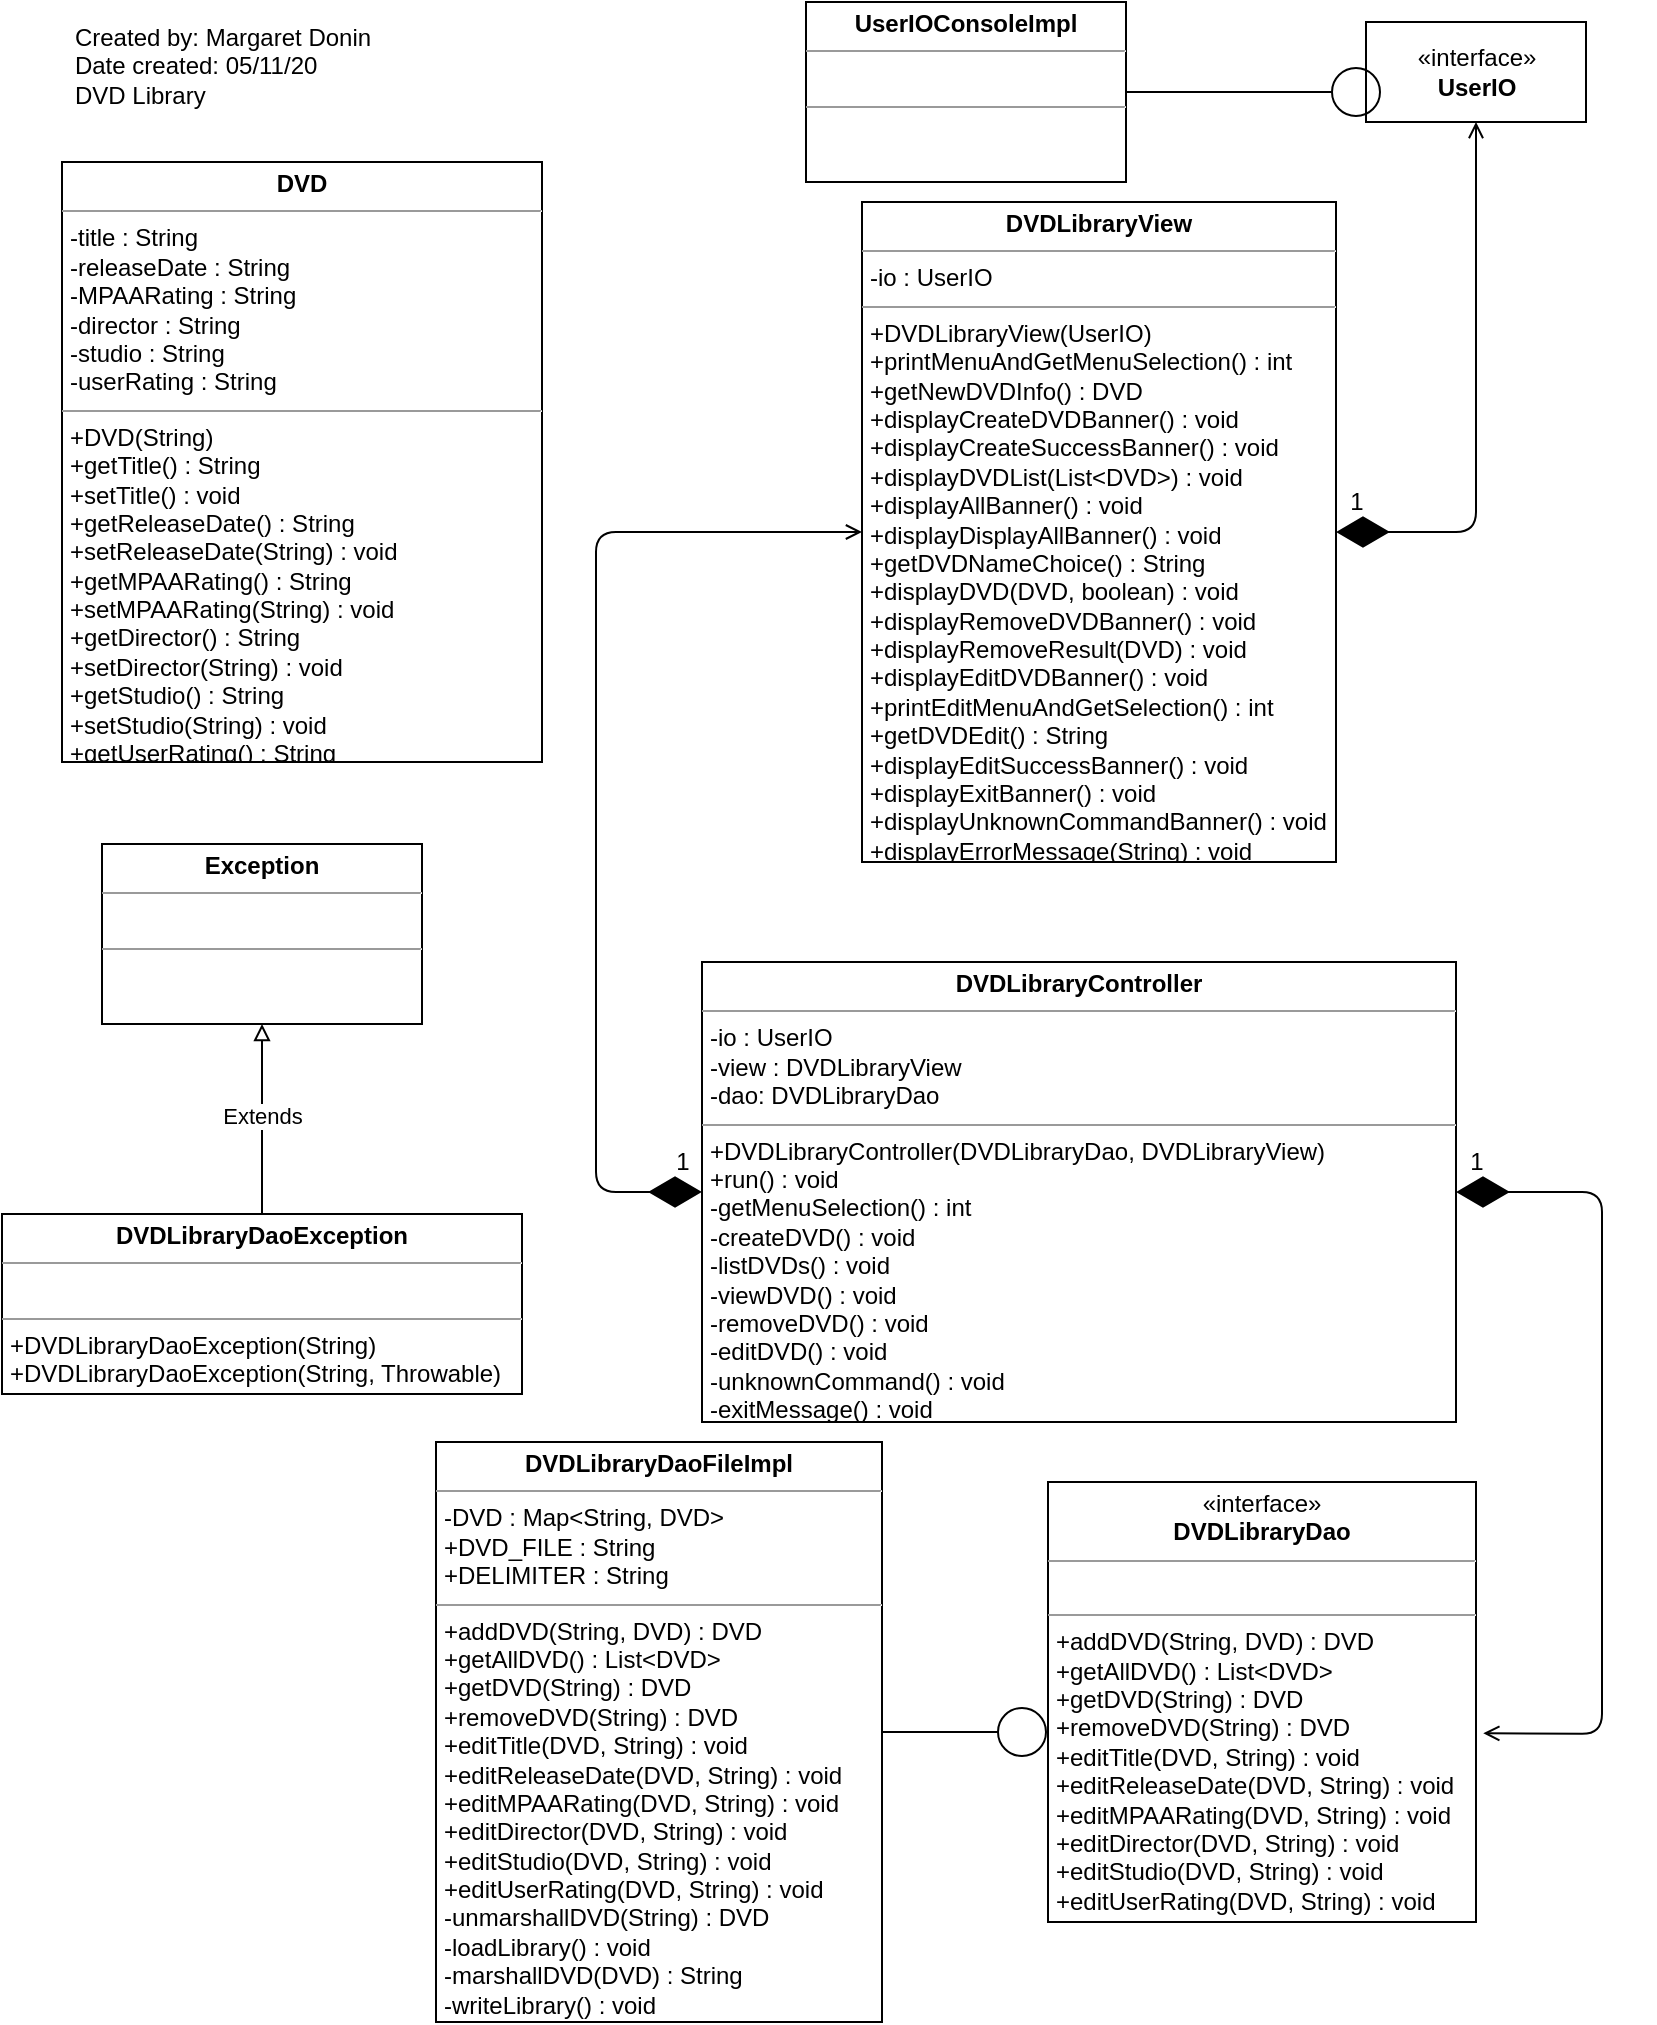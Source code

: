 <mxfile version="13.0.3" type="device"><diagram id="BS8hSLhExf0itgSTO6FR" name="Page-1"><mxGraphModel dx="1242" dy="506" grid="1" gridSize="10" guides="1" tooltips="1" connect="1" arrows="1" fold="1" page="1" pageScale="1" pageWidth="850" pageHeight="1100" background="none" math="0" shadow="0"><root><mxCell id="0"/><mxCell id="1" parent="0"/><mxCell id="VJrpj4oBE-SIG2pBhJ8T-8" value="&lt;p style=&quot;margin: 0px ; margin-top: 4px ; text-align: center&quot;&gt;&lt;b&gt;UserIOConsoleImpl&lt;/b&gt;&lt;/p&gt;&lt;hr size=&quot;1&quot;&gt;&lt;p style=&quot;margin: 0px ; margin-left: 4px&quot;&gt;&lt;br&gt;&lt;/p&gt;&lt;hr size=&quot;1&quot;&gt;&lt;p style=&quot;margin: 0px ; margin-left: 4px&quot;&gt;&lt;br&gt;&lt;/p&gt;" style="verticalAlign=top;align=left;overflow=fill;fontSize=12;fontFamily=Helvetica;html=1;" parent="1" vertex="1"><mxGeometry x="425" y="50" width="160" height="90" as="geometry"/></mxCell><mxCell id="VJrpj4oBE-SIG2pBhJ8T-9" value="«interface»&lt;br&gt;&lt;b&gt;UserIO&lt;/b&gt;" style="html=1;" parent="1" vertex="1"><mxGeometry x="705" y="60" width="110" height="50" as="geometry"/></mxCell><mxCell id="VJrpj4oBE-SIG2pBhJ8T-14" value="&lt;p style=&quot;margin: 4px 0px 0px ; text-align: center&quot;&gt;&lt;b&gt;DVDLibraryView&lt;/b&gt;&lt;/p&gt;&lt;hr size=&quot;1&quot;&gt;&lt;p style=&quot;margin: 0px 0px 0px 4px&quot;&gt;-io : UserIO&lt;/p&gt;&lt;hr size=&quot;1&quot;&gt;&lt;p style=&quot;margin: 0px 0px 0px 4px&quot;&gt;+DVDLibraryView(UserIO)&lt;/p&gt;&lt;p style=&quot;margin: 0px 0px 0px 4px&quot;&gt;+printMenuAndGetMenuSelection() : int&lt;/p&gt;&lt;p style=&quot;margin: 0px 0px 0px 4px&quot;&gt;+getNewDVDInfo() : DVD&lt;/p&gt;&lt;p style=&quot;margin: 0px 0px 0px 4px&quot;&gt;+displayCreateDVDBanner() : void&lt;/p&gt;&lt;p style=&quot;margin: 0px 0px 0px 4px&quot;&gt;+displayCreateSuccessBanner() : void&lt;/p&gt;&lt;p style=&quot;margin: 0px 0px 0px 4px&quot;&gt;+displayDVDList(List&amp;lt;DVD&amp;gt;) : void&lt;/p&gt;&lt;p style=&quot;margin: 0px 0px 0px 4px&quot;&gt;+displayAllBanner() : void&lt;/p&gt;&lt;p style=&quot;margin: 0px 0px 0px 4px&quot;&gt;+displayDisplayAllBanner() : void&lt;/p&gt;&lt;p style=&quot;margin: 0px 0px 0px 4px&quot;&gt;+getDVDNameChoice() : String&lt;/p&gt;&lt;p style=&quot;margin: 0px 0px 0px 4px&quot;&gt;+displayDVD(DVD, boolean) : void&lt;/p&gt;&lt;p style=&quot;margin: 0px 0px 0px 4px&quot;&gt;+displayRemoveDVDBanner() : void&lt;/p&gt;&lt;p style=&quot;margin: 0px 0px 0px 4px&quot;&gt;+displayRemoveResult(DVD) : void&lt;/p&gt;&lt;p style=&quot;margin: 0px 0px 0px 4px&quot;&gt;+displayEditDVDBanner() : void&lt;/p&gt;&lt;p style=&quot;margin: 0px 0px 0px 4px&quot;&gt;+printEditMenuAndGetSelection() : int&lt;/p&gt;&lt;p style=&quot;margin: 0px 0px 0px 4px&quot;&gt;+getDVDEdit() : String&lt;/p&gt;&lt;p style=&quot;margin: 0px 0px 0px 4px&quot;&gt;+displayEditSuccessBanner() : void&lt;br&gt;&lt;/p&gt;&lt;p style=&quot;margin: 0px 0px 0px 4px&quot;&gt;+displayExitBanner() : void&lt;/p&gt;&lt;p style=&quot;margin: 0px 0px 0px 4px&quot;&gt;+displayUnknownCommandBanner() : void&lt;/p&gt;&lt;p style=&quot;margin: 0px 0px 0px 4px&quot;&gt;+displayErrorMessage(String) : void&lt;/p&gt;" style="verticalAlign=top;align=left;overflow=fill;fontSize=12;fontFamily=Helvetica;html=1;" parent="1" vertex="1"><mxGeometry x="453" y="150" width="237" height="330" as="geometry"/></mxCell><mxCell id="VJrpj4oBE-SIG2pBhJ8T-16" value="&lt;p style=&quot;margin: 0px ; margin-top: 4px ; text-align: center&quot;&gt;&lt;b&gt;DVDLibraryController&lt;/b&gt;&lt;/p&gt;&lt;hr size=&quot;1&quot;&gt;&lt;p style=&quot;margin: 0px ; margin-left: 4px&quot;&gt;-io : UserIO&lt;/p&gt;&lt;p style=&quot;margin: 0px ; margin-left: 4px&quot;&gt;-view : DVDLibraryView&lt;/p&gt;&lt;p style=&quot;margin: 0px ; margin-left: 4px&quot;&gt;-dao: DVDLibraryDao&lt;/p&gt;&lt;hr size=&quot;1&quot;&gt;&lt;p style=&quot;margin: 0px ; margin-left: 4px&quot;&gt;+DVDLibraryController(DVDLibraryDao, DVDLibraryView)&lt;/p&gt;&lt;p style=&quot;margin: 0px ; margin-left: 4px&quot;&gt;+run() : void&lt;/p&gt;&lt;p style=&quot;margin: 0px ; margin-left: 4px&quot;&gt;-getMenuSelection() : int&lt;/p&gt;&lt;p style=&quot;margin: 0px ; margin-left: 4px&quot;&gt;-createDVD() : void&lt;/p&gt;&lt;p style=&quot;margin: 0px ; margin-left: 4px&quot;&gt;-listDVDs() : void&lt;/p&gt;&lt;p style=&quot;margin: 0px ; margin-left: 4px&quot;&gt;-viewDVD() : void&lt;/p&gt;&lt;p style=&quot;margin: 0px ; margin-left: 4px&quot;&gt;-removeDVD() : void&lt;/p&gt;&lt;p style=&quot;margin: 0px ; margin-left: 4px&quot;&gt;-editDVD() : void&lt;/p&gt;&lt;p style=&quot;margin: 0px ; margin-left: 4px&quot;&gt;-unknownCommand() : void&lt;/p&gt;&lt;p style=&quot;margin: 0px ; margin-left: 4px&quot;&gt;-exitMessage() : void&lt;/p&gt;" style="verticalAlign=top;align=left;overflow=fill;fontSize=12;fontFamily=Helvetica;html=1;" parent="1" vertex="1"><mxGeometry x="373" y="530" width="377" height="230" as="geometry"/></mxCell><mxCell id="VJrpj4oBE-SIG2pBhJ8T-18" value="&lt;p style=&quot;margin: 4px 0px 0px ; text-align: center&quot;&gt;&lt;b&gt;DVDLibraryDaoException&lt;/b&gt;&lt;/p&gt;&lt;hr size=&quot;1&quot;&gt;&lt;p style=&quot;margin: 0px 0px 0px 4px&quot;&gt;&lt;br&gt;&lt;/p&gt;&lt;hr size=&quot;1&quot;&gt;&lt;p style=&quot;margin: 0px 0px 0px 4px&quot;&gt;+DVDLibraryDaoException(String)&lt;/p&gt;&lt;p style=&quot;margin: 0px 0px 0px 4px&quot;&gt;+DVDLibraryDaoException(String, Throwable)&lt;br&gt;&lt;/p&gt;" style="verticalAlign=top;align=left;overflow=fill;fontSize=12;fontFamily=Helvetica;html=1;" parent="1" vertex="1"><mxGeometry x="23" y="656" width="260" height="90" as="geometry"/></mxCell><mxCell id="VJrpj4oBE-SIG2pBhJ8T-19" value="&lt;p style=&quot;margin: 4px 0px 0px ; text-align: center&quot;&gt;&lt;b&gt;DVDLibraryDaoFileImpl&lt;/b&gt;&lt;/p&gt;&lt;hr size=&quot;1&quot;&gt;&lt;p style=&quot;margin: 0px 0px 0px 4px&quot;&gt;-DVD : Map&amp;lt;String, DVD&amp;gt;&lt;/p&gt;&lt;p style=&quot;margin: 0px 0px 0px 4px&quot;&gt;+DVD_FILE : String&lt;/p&gt;&lt;p style=&quot;margin: 0px 0px 0px 4px&quot;&gt;+DELIMITER : String&lt;/p&gt;&lt;hr size=&quot;1&quot;&gt;&lt;p style=&quot;margin: 0px 0px 0px 4px&quot;&gt;+addDVD(String, DVD) : DVD&lt;/p&gt;&lt;p style=&quot;margin: 0px 0px 0px 4px&quot;&gt;+getAllDVD() : List&amp;lt;DVD&amp;gt;&lt;/p&gt;&lt;p style=&quot;margin: 0px 0px 0px 4px&quot;&gt;+getDVD(String) : DVD&lt;/p&gt;&lt;p style=&quot;margin: 0px 0px 0px 4px&quot;&gt;+removeDVD(String) : DVD&lt;/p&gt;&lt;p style=&quot;margin: 0px 0px 0px 4px&quot;&gt;+editTitle(DVD, String) : void&lt;/p&gt;&lt;p style=&quot;margin: 0px 0px 0px 4px&quot;&gt;+editReleaseDate(DVD, String) : void&lt;/p&gt;&lt;p style=&quot;margin: 0px 0px 0px 4px&quot;&gt;+editMPAARating(DVD, String) : void&lt;/p&gt;&lt;p style=&quot;margin: 0px 0px 0px 4px&quot;&gt;+editDirector(DVD, String) : void&lt;/p&gt;&lt;p style=&quot;margin: 0px 0px 0px 4px&quot;&gt;+editStudio(DVD, String) : void&lt;/p&gt;&lt;p style=&quot;margin: 0px 0px 0px 4px&quot;&gt;&lt;span&gt;+editUserRating(DVD, String) : void&lt;/span&gt;&lt;/p&gt;&lt;p style=&quot;margin: 0px 0px 0px 4px&quot;&gt;&lt;span&gt;-unmarshallDVD(String) : DVD&lt;/span&gt;&lt;br&gt;&lt;/p&gt;&lt;p style=&quot;margin: 0px 0px 0px 4px&quot;&gt;-loadLibrary() : void&lt;/p&gt;&lt;p style=&quot;margin: 0px 0px 0px 4px&quot;&gt;-marshallDVD(DVD) : String&lt;/p&gt;&lt;p style=&quot;margin: 0px 0px 0px 4px&quot;&gt;-writeLibrary() : void&lt;/p&gt;" style="verticalAlign=top;align=left;overflow=fill;fontSize=12;fontFamily=Helvetica;html=1;" parent="1" vertex="1"><mxGeometry x="240" y="770" width="223" height="290" as="geometry"/></mxCell><mxCell id="VJrpj4oBE-SIG2pBhJ8T-20" value="&lt;p style=&quot;margin: 0px ; margin-top: 4px ; text-align: center&quot;&gt;&lt;b&gt;Exception&lt;/b&gt;&lt;/p&gt;&lt;hr size=&quot;1&quot;&gt;&lt;p style=&quot;margin: 0px ; margin-left: 4px&quot;&gt;&lt;br&gt;&lt;/p&gt;&lt;hr size=&quot;1&quot;&gt;&lt;p style=&quot;margin: 0px ; margin-left: 4px&quot;&gt;&lt;br&gt;&lt;/p&gt;" style="verticalAlign=top;align=left;overflow=fill;fontSize=12;fontFamily=Helvetica;html=1;" parent="1" vertex="1"><mxGeometry x="73" y="471" width="160" height="90" as="geometry"/></mxCell><mxCell id="VJrpj4oBE-SIG2pBhJ8T-21" value="&lt;p style=&quot;margin: 4px 0px 0px ; text-align: center&quot;&gt;&lt;b&gt;DVD&lt;/b&gt;&lt;/p&gt;&lt;hr size=&quot;1&quot;&gt;&lt;p style=&quot;margin: 0px 0px 0px 4px&quot;&gt;-title : String&lt;/p&gt;&lt;p style=&quot;margin: 0px 0px 0px 4px&quot;&gt;-releaseDate : String&lt;/p&gt;&lt;p style=&quot;margin: 0px 0px 0px 4px&quot;&gt;-MPAARating : String&lt;/p&gt;&lt;p style=&quot;margin: 0px 0px 0px 4px&quot;&gt;-director : String&lt;/p&gt;&lt;p style=&quot;margin: 0px 0px 0px 4px&quot;&gt;-studio : String&lt;/p&gt;&lt;p style=&quot;margin: 0px 0px 0px 4px&quot;&gt;-userRating : String&lt;br&gt;&lt;/p&gt;&lt;hr size=&quot;1&quot;&gt;&lt;p style=&quot;margin: 0px 0px 0px 4px&quot;&gt;+DVD(String)&lt;/p&gt;&lt;p style=&quot;margin: 0px 0px 0px 4px&quot;&gt;+getTitle() : String&lt;/p&gt;&lt;p style=&quot;margin: 0px 0px 0px 4px&quot;&gt;+setTitle() : void&lt;/p&gt;&lt;p style=&quot;margin: 0px 0px 0px 4px&quot;&gt;+getReleaseDate() : String&lt;/p&gt;&lt;p style=&quot;margin: 0px 0px 0px 4px&quot;&gt;+setReleaseDate(String) : void&lt;/p&gt;&lt;p style=&quot;margin: 0px 0px 0px 4px&quot;&gt;+getMPAARating() : String&lt;/p&gt;&lt;p style=&quot;margin: 0px 0px 0px 4px&quot;&gt;+setMPAARating(String) : void&lt;/p&gt;&lt;p style=&quot;margin: 0px 0px 0px 4px&quot;&gt;+getDirector() : String&lt;/p&gt;&lt;p style=&quot;margin: 0px 0px 0px 4px&quot;&gt;+setDirector(String) : void&lt;/p&gt;&lt;p style=&quot;margin: 0px 0px 0px 4px&quot;&gt;+getStudio() : String&lt;/p&gt;&lt;p style=&quot;margin: 0px 0px 0px 4px&quot;&gt;+setStudio(String) : void&lt;/p&gt;&lt;p style=&quot;margin: 0px 0px 0px 4px&quot;&gt;+getUserRating() : String&lt;/p&gt;&lt;p style=&quot;margin: 0px 0px 0px 4px&quot;&gt;+setUserRating(String) : void&lt;/p&gt;&lt;p style=&quot;margin: 0px 0px 0px 4px&quot;&gt;&lt;br&gt;&lt;/p&gt;" style="verticalAlign=top;align=left;overflow=fill;fontSize=12;fontFamily=Helvetica;html=1;" parent="1" vertex="1"><mxGeometry x="53" y="130" width="240" height="300" as="geometry"/></mxCell><mxCell id="VJrpj4oBE-SIG2pBhJ8T-22" value="" style="endArrow=diamondThin;endFill=1;endSize=24;html=1;exitX=0.5;exitY=1;exitDx=0;exitDy=0;startArrow=open;startFill=0;targetPerimeterSpacing=0;sourcePerimeterSpacing=6;strokeWidth=1;entryX=1;entryY=0.5;entryDx=0;entryDy=0;" parent="1" source="VJrpj4oBE-SIG2pBhJ8T-9" target="VJrpj4oBE-SIG2pBhJ8T-14" edge="1"><mxGeometry width="160" relative="1" as="geometry"><mxPoint x="720" y="226" as="sourcePoint"/><mxPoint x="640" y="280.5" as="targetPoint"/><Array as="points"><mxPoint x="760" y="315"/></Array></mxGeometry></mxCell><mxCell id="VJrpj4oBE-SIG2pBhJ8T-27" value="1" style="text;html=1;align=center;verticalAlign=middle;resizable=0;points=[];autosize=1;" parent="1" vertex="1"><mxGeometry x="690" y="290" width="20" height="20" as="geometry"/></mxCell><mxCell id="VJrpj4oBE-SIG2pBhJ8T-28" value="" style="endArrow=diamondThin;endFill=1;endSize=24;html=1;startArrow=open;startFill=0;targetPerimeterSpacing=0;sourcePerimeterSpacing=6;strokeWidth=1;exitX=1.017;exitY=0.571;exitDx=0;exitDy=0;exitPerimeter=0;entryX=1;entryY=0.5;entryDx=0;entryDy=0;" parent="1" source="4t8utCJmE21VQQkkRsWa-2" target="VJrpj4oBE-SIG2pBhJ8T-16" edge="1"><mxGeometry width="160" relative="1" as="geometry"><mxPoint x="738" y="336" as="sourcePoint"/><mxPoint x="770" y="577" as="targetPoint"/><Array as="points"><mxPoint x="823" y="916"/><mxPoint x="823" y="645"/></Array></mxGeometry></mxCell><mxCell id="VJrpj4oBE-SIG2pBhJ8T-29" value="1" style="text;html=1;align=center;verticalAlign=middle;resizable=0;points=[];autosize=1;" parent="1" vertex="1"><mxGeometry x="750" y="620" width="20" height="20" as="geometry"/></mxCell><mxCell id="VJrpj4oBE-SIG2pBhJ8T-31" value="" style="endArrow=oval;endFill=0;endSize=24;html=1;exitX=1;exitY=0.5;exitDx=0;exitDy=0;startArrow=none;startFill=0;targetPerimeterSpacing=0;sourcePerimeterSpacing=6;strokeWidth=1;startSize=6;jumpSize=5;shadow=0;" parent="1" source="VJrpj4oBE-SIG2pBhJ8T-8" edge="1"><mxGeometry width="160" relative="1" as="geometry"><mxPoint x="835" y="236" as="sourcePoint"/><mxPoint x="700" y="95" as="targetPoint"/><Array as="points"/></mxGeometry></mxCell><mxCell id="VJrpj4oBE-SIG2pBhJ8T-32" value="" style="endArrow=diamondThin;endFill=1;endSize=24;html=1;entryX=0;entryY=0.5;entryDx=0;entryDy=0;startArrow=open;startFill=0;targetPerimeterSpacing=0;sourcePerimeterSpacing=6;strokeWidth=1;exitX=0;exitY=0.5;exitDx=0;exitDy=0;" parent="1" source="VJrpj4oBE-SIG2pBhJ8T-14" target="VJrpj4oBE-SIG2pBhJ8T-16" edge="1"><mxGeometry width="160" relative="1" as="geometry"><mxPoint x="426" y="320.5" as="sourcePoint"/><mxPoint x="356" y="401" as="targetPoint"/><Array as="points"><mxPoint x="320" y="315"/><mxPoint x="320" y="645"/></Array></mxGeometry></mxCell><mxCell id="VJrpj4oBE-SIG2pBhJ8T-33" value="1" style="text;html=1;align=center;verticalAlign=middle;resizable=0;points=[];autosize=1;" parent="1" vertex="1"><mxGeometry x="353" y="620" width="20" height="20" as="geometry"/></mxCell><mxCell id="VJrpj4oBE-SIG2pBhJ8T-35" value="Extends" style="html=1;verticalAlign=bottom;endArrow=block;shadow=0;strokeWidth=1;entryX=0.5;entryY=1;entryDx=0;entryDy=0;exitX=0.5;exitY=0;exitDx=0;exitDy=0;endFill=0;" parent="1" source="VJrpj4oBE-SIG2pBhJ8T-18" target="VJrpj4oBE-SIG2pBhJ8T-20" edge="1"><mxGeometry x="-0.143" width="80" relative="1" as="geometry"><mxPoint x="438" y="866" as="sourcePoint"/><mxPoint x="188" y="666" as="targetPoint"/><mxPoint as="offset"/></mxGeometry></mxCell><mxCell id="VJrpj4oBE-SIG2pBhJ8T-36" value="&lt;div style=&quot;text-align: left&quot;&gt;&lt;span&gt;Created by: Margaret Donin&lt;/span&gt;&lt;/div&gt;&lt;div style=&quot;text-align: left&quot;&gt;&lt;span&gt;Date created: 05/11/20&lt;/span&gt;&lt;/div&gt;&lt;div style=&quot;text-align: left&quot;&gt;&lt;span&gt;DVD Library&lt;/span&gt;&lt;/div&gt;" style="text;html=1;align=center;verticalAlign=middle;resizable=0;points=[];autosize=1;" parent="1" vertex="1"><mxGeometry x="53" y="57" width="160" height="50" as="geometry"/></mxCell><mxCell id="4t8utCJmE21VQQkkRsWa-2" value="&lt;p style=&quot;margin: 4px 0px 0px ; text-align: center&quot;&gt;«interface»&lt;br&gt;&lt;b&gt;DVDLibraryDao&lt;/b&gt;&lt;br&gt;&lt;/p&gt;&lt;hr size=&quot;1&quot;&gt;&lt;p style=&quot;margin: 0px 0px 0px 4px&quot;&gt;&lt;br&gt;&lt;/p&gt;&lt;hr size=&quot;1&quot;&gt;&lt;p style=&quot;margin: 0px 0px 0px 4px&quot;&gt;+addDVD(String, DVD) : DVD&lt;/p&gt;&lt;p style=&quot;margin: 0px 0px 0px 4px&quot;&gt;+getAllDVD() : List&amp;lt;DVD&amp;gt;&lt;/p&gt;&lt;p style=&quot;margin: 0px 0px 0px 4px&quot;&gt;+getDVD(String) : DVD&lt;/p&gt;&lt;p style=&quot;margin: 0px 0px 0px 4px&quot;&gt;+removeDVD(String) : DVD&lt;/p&gt;&lt;p style=&quot;margin: 0px 0px 0px 4px&quot;&gt;+editTitle(DVD, String) : void&lt;/p&gt;&lt;p style=&quot;margin: 0px 0px 0px 4px&quot;&gt;+editReleaseDate(DVD, String) : void&lt;/p&gt;&lt;p style=&quot;margin: 0px 0px 0px 4px&quot;&gt;+editMPAARating(DVD, String) : void&lt;/p&gt;&lt;p style=&quot;margin: 0px 0px 0px 4px&quot;&gt;+editDirector(DVD, String) : void&lt;/p&gt;&lt;p style=&quot;margin: 0px 0px 0px 4px&quot;&gt;+editStudio(DVD, String) : void&lt;/p&gt;&lt;p style=&quot;margin: 0px 0px 0px 4px&quot;&gt;+editUserRating(DVD, String) : void&lt;/p&gt;" style="verticalAlign=top;align=left;overflow=fill;fontSize=12;fontFamily=Helvetica;html=1;" parent="1" vertex="1"><mxGeometry x="546" y="790" width="214" height="220" as="geometry"/></mxCell><mxCell id="4t8utCJmE21VQQkkRsWa-3" value="" style="endArrow=oval;endFill=0;endSize=24;html=1;startArrow=none;startFill=0;targetPerimeterSpacing=0;sourcePerimeterSpacing=6;strokeWidth=1;startSize=6;exitX=1;exitY=0.5;exitDx=0;exitDy=0;" parent="1" source="VJrpj4oBE-SIG2pBhJ8T-19" edge="1"><mxGeometry width="160" relative="1" as="geometry"><mxPoint x="473" y="860" as="sourcePoint"/><mxPoint x="533" y="915" as="targetPoint"/><Array as="points"/></mxGeometry></mxCell></root></mxGraphModel></diagram></mxfile>